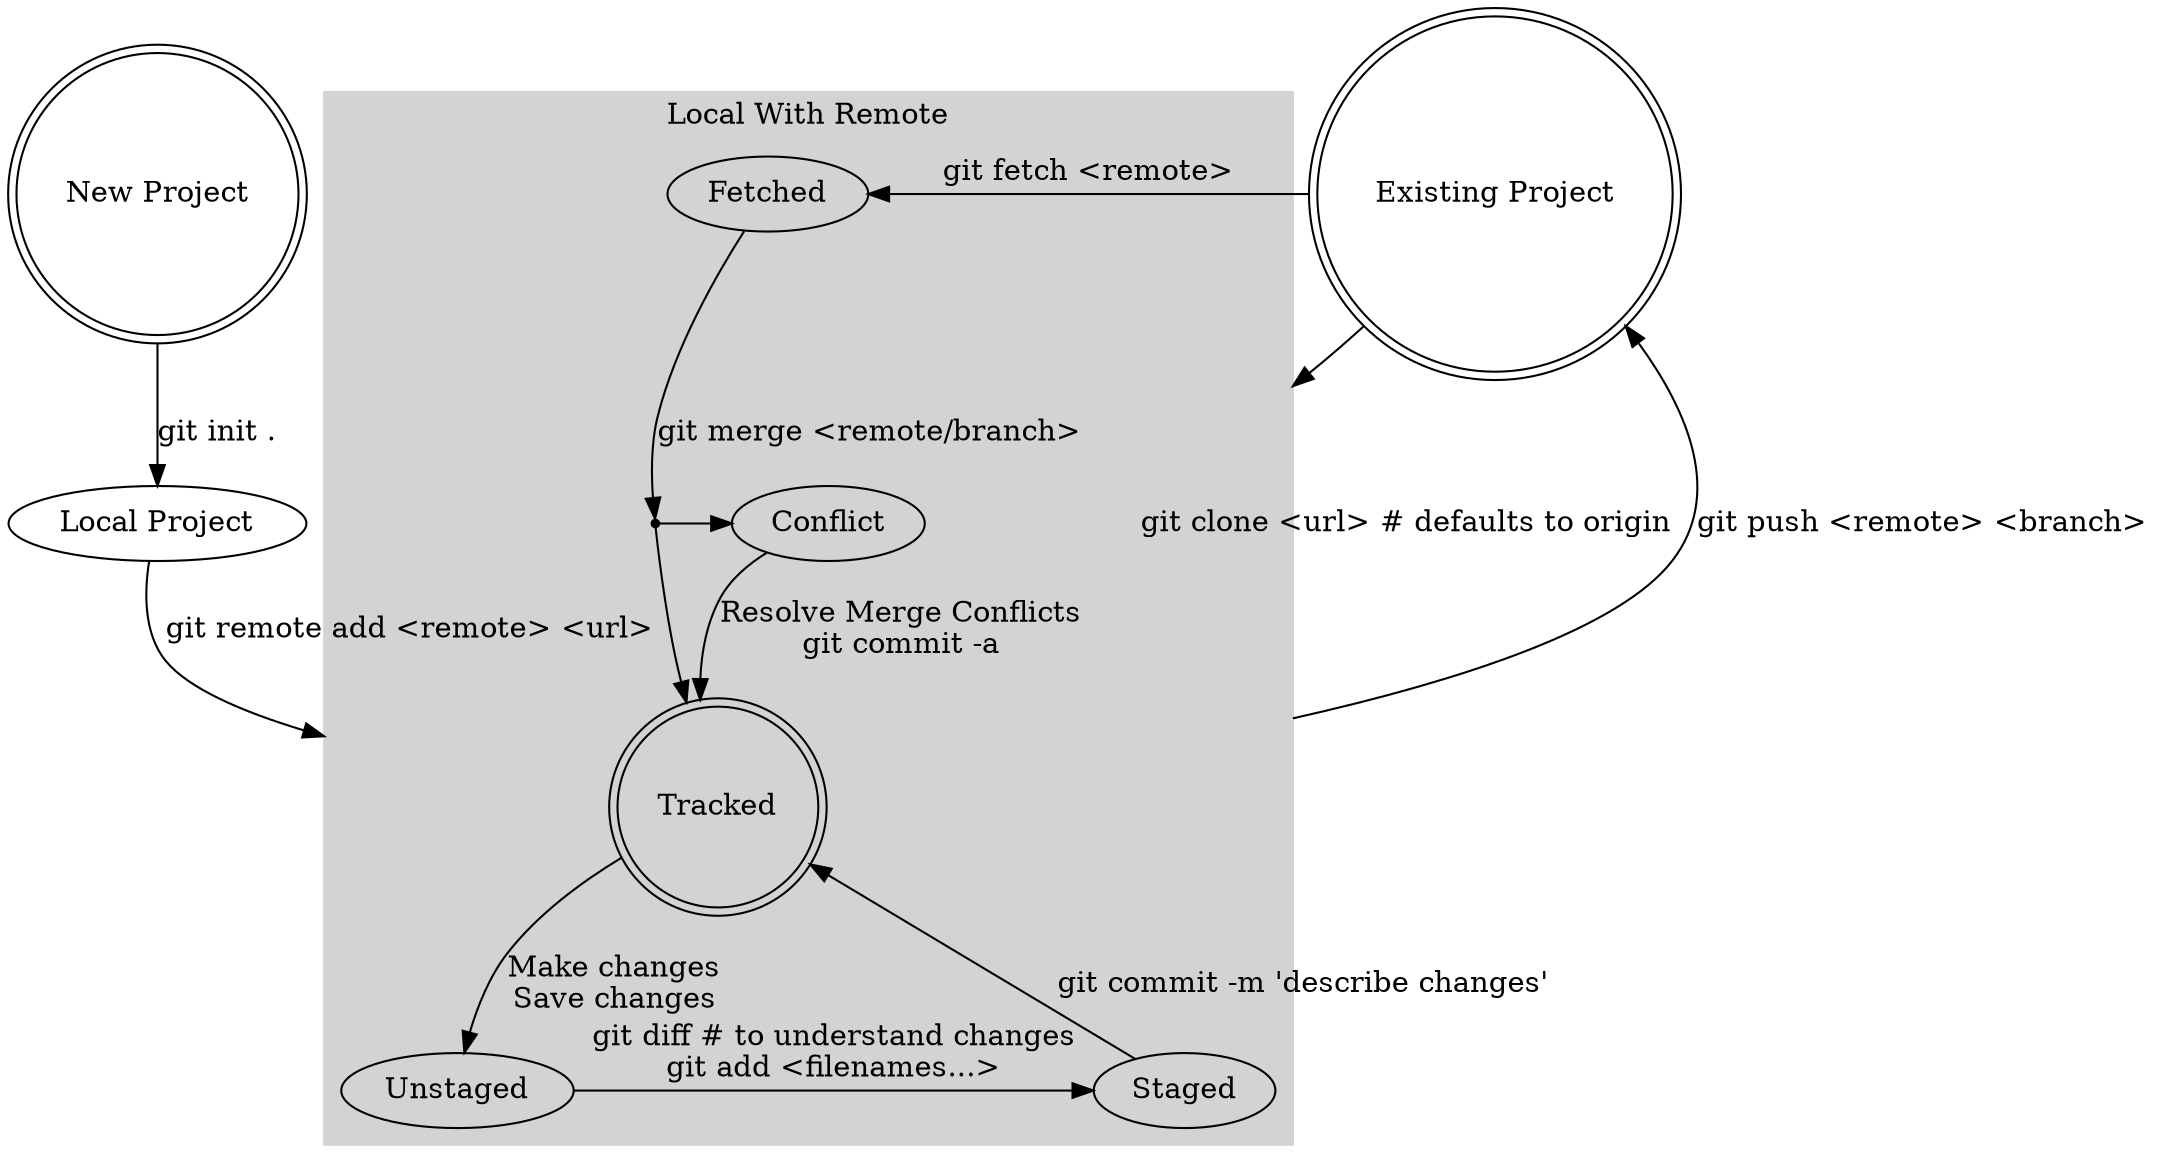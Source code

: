 digraph G {
        aize = "4,4"
        compound=true;
        {
                NewProject[label="New Project", shape=doublecircle];
                ExistingProject[label="Existing Project", shape=doublecircle];
                rank=same;
                };

        Local[label="Local Project"];
        subgraph cluster0 {
                label="Local With Remote";
                color=lightgray;
                style=filled;
                Tracked [shape=doublecircle];
                {Unstaged; Staged; rank=same;};

                Tracked -> Unstaged [label="Make changes\nSave changes"];
                Unstaged -> Staged [label="git diff # to understand changes\ngit add <filenames...>"];
                Staged -> Tracked [label="git commit -m 'describe changes'"];

                {Conflict; Point[shape=point, label=""];
                        rank=same;
                        }

                Fetched -> Point [label="git merge <remote/branch>"];
                Point -> {Conflict, Tracked}
                Conflict -> Tracked [label="Resolve Merge Conflicts\ngit commit -a"];
                };
                Local -> Tracked [
                                  label="git remote add <remote> <url>",
                                  lhead=cluster0];
                NewProject -> Local [label="git init ."];
                ExistingProject -> Tracked [
                                            label="git clone <url> # defaults to origin"
                                            lhead=cluster0];
                Tracked -> ExistingProject [label="git push <remote> <branch>", ltail=cluster0];
                ExistingProject -> Fetched [label="git fetch <remote>"];
}
